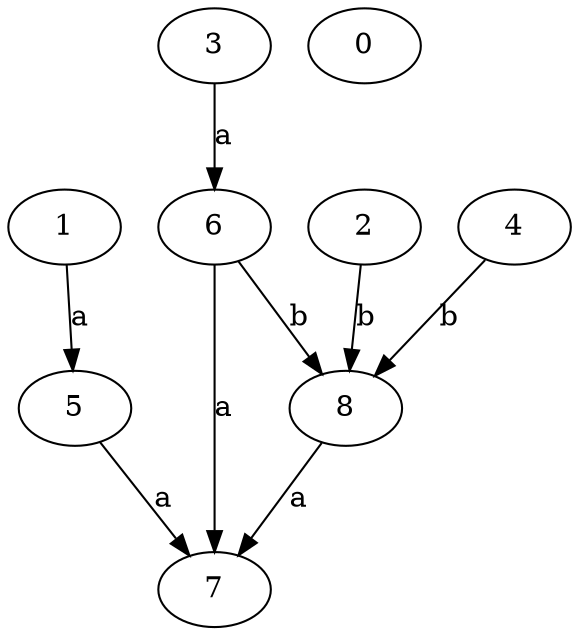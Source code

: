 strict digraph  {
4;
5;
6;
0;
7;
1;
2;
8;
3;
4 -> 8  [label=b];
5 -> 7  [label=a];
6 -> 7  [label=a];
6 -> 8  [label=b];
1 -> 5  [label=a];
2 -> 8  [label=b];
8 -> 7  [label=a];
3 -> 6  [label=a];
}

